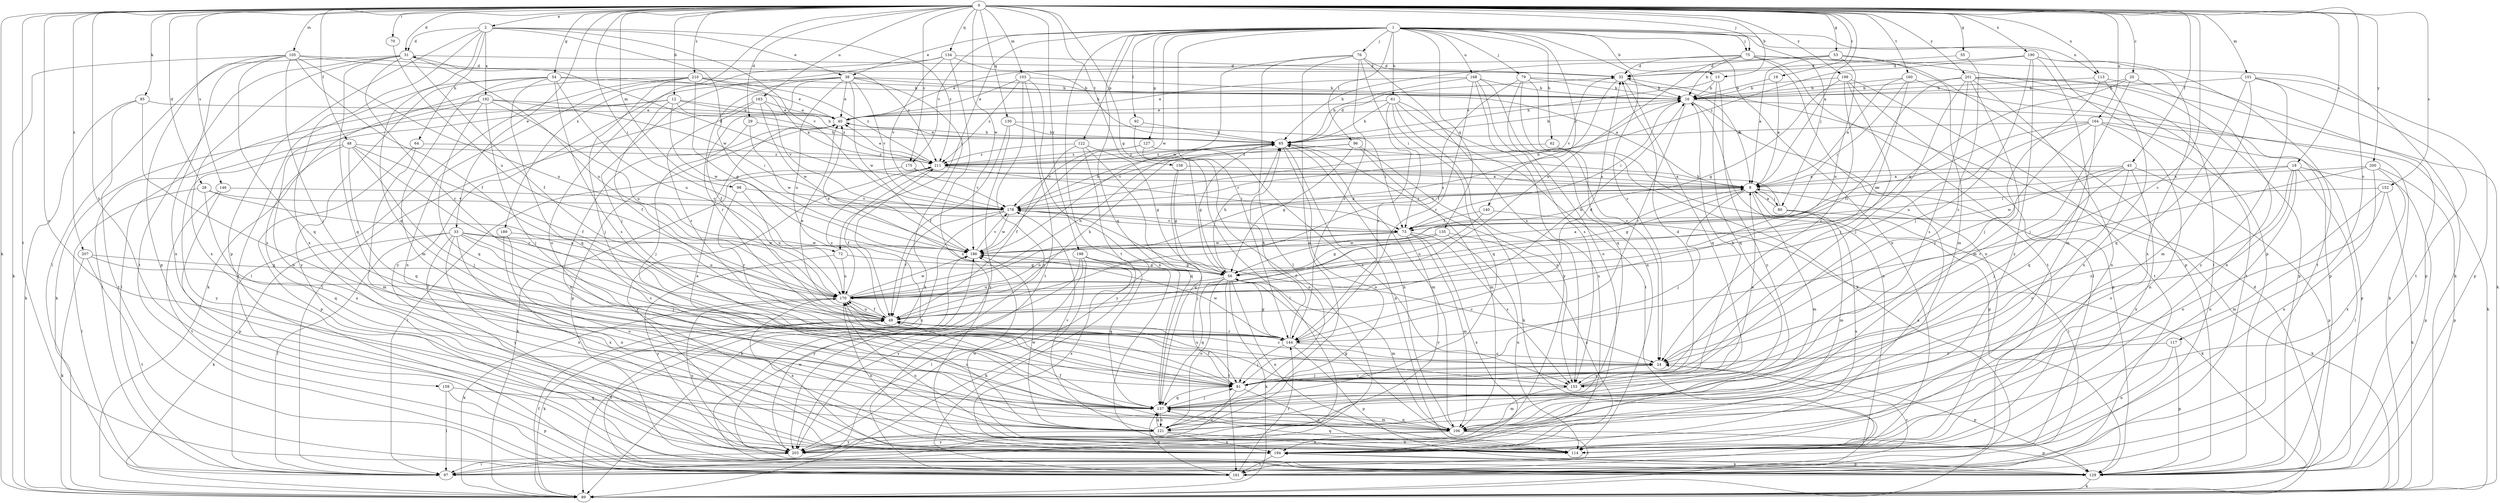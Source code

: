 strict digraph  {
0;
1;
2;
8;
12;
13;
16;
18;
19;
20;
24;
28;
29;
31;
32;
33;
38;
40;
43;
48;
49;
53;
54;
55;
56;
61;
62;
64;
65;
70;
72;
73;
75;
76;
79;
80;
81;
85;
89;
92;
96;
97;
98;
101;
103;
105;
106;
113;
114;
117;
121;
122;
127;
129;
130;
134;
135;
137;
140;
144;
146;
152;
153;
158;
159;
160;
161;
163;
164;
168;
170;
175;
178;
186;
189;
190;
192;
194;
198;
199;
200;
201;
203;
207;
210;
211;
0 -> 2  [label=a];
0 -> 8  [label=a];
0 -> 12  [label=b];
0 -> 13  [label=b];
0 -> 18  [label=c];
0 -> 19  [label=c];
0 -> 20  [label=c];
0 -> 24  [label=c];
0 -> 28  [label=d];
0 -> 29  [label=d];
0 -> 31  [label=d];
0 -> 33  [label=e];
0 -> 43  [label=f];
0 -> 48  [label=f];
0 -> 53  [label=g];
0 -> 54  [label=g];
0 -> 55  [label=g];
0 -> 56  [label=g];
0 -> 70  [label=i];
0 -> 72  [label=i];
0 -> 75  [label=j];
0 -> 85  [label=k];
0 -> 89  [label=k];
0 -> 98  [label=m];
0 -> 101  [label=m];
0 -> 103  [label=m];
0 -> 105  [label=m];
0 -> 113  [label=n];
0 -> 117  [label=o];
0 -> 121  [label=o];
0 -> 130  [label=q];
0 -> 134  [label=q];
0 -> 146  [label=s];
0 -> 152  [label=s];
0 -> 158  [label=t];
0 -> 159  [label=t];
0 -> 160  [label=t];
0 -> 161  [label=t];
0 -> 163  [label=u];
0 -> 164  [label=u];
0 -> 175  [label=v];
0 -> 186  [label=w];
0 -> 189  [label=x];
0 -> 190  [label=x];
0 -> 198  [label=y];
0 -> 199  [label=y];
0 -> 200  [label=y];
0 -> 201  [label=y];
0 -> 207  [label=z];
0 -> 210  [label=z];
1 -> 13  [label=b];
1 -> 24  [label=c];
1 -> 38  [label=e];
1 -> 61  [label=h];
1 -> 62  [label=h];
1 -> 72  [label=i];
1 -> 75  [label=j];
1 -> 76  [label=j];
1 -> 79  [label=j];
1 -> 80  [label=j];
1 -> 92  [label=l];
1 -> 96  [label=l];
1 -> 113  [label=n];
1 -> 114  [label=n];
1 -> 122  [label=p];
1 -> 127  [label=p];
1 -> 129  [label=p];
1 -> 135  [label=q];
1 -> 137  [label=q];
1 -> 140  [label=r];
1 -> 144  [label=r];
1 -> 161  [label=t];
1 -> 168  [label=u];
1 -> 175  [label=v];
1 -> 186  [label=w];
2 -> 31  [label=d];
2 -> 38  [label=e];
2 -> 64  [label=h];
2 -> 129  [label=p];
2 -> 137  [label=q];
2 -> 178  [label=v];
2 -> 186  [label=w];
2 -> 192  [label=x];
2 -> 194  [label=x];
2 -> 211  [label=z];
8 -> 31  [label=d];
8 -> 56  [label=g];
8 -> 80  [label=j];
8 -> 81  [label=j];
8 -> 97  [label=l];
8 -> 106  [label=m];
8 -> 178  [label=v];
12 -> 40  [label=e];
12 -> 49  [label=f];
12 -> 65  [label=h];
12 -> 89  [label=k];
12 -> 97  [label=l];
12 -> 186  [label=w];
12 -> 211  [label=z];
13 -> 16  [label=b];
13 -> 65  [label=h];
13 -> 137  [label=q];
13 -> 203  [label=y];
16 -> 40  [label=e];
16 -> 73  [label=i];
16 -> 89  [label=k];
16 -> 114  [label=n];
16 -> 129  [label=p];
16 -> 144  [label=r];
18 -> 8  [label=a];
18 -> 73  [label=i];
18 -> 97  [label=l];
18 -> 114  [label=n];
18 -> 121  [label=o];
18 -> 129  [label=p];
18 -> 153  [label=s];
19 -> 8  [label=a];
19 -> 16  [label=b];
20 -> 16  [label=b];
20 -> 56  [label=g];
20 -> 81  [label=j];
20 -> 114  [label=n];
24 -> 81  [label=j];
24 -> 129  [label=p];
24 -> 153  [label=s];
28 -> 97  [label=l];
28 -> 137  [label=q];
28 -> 170  [label=u];
28 -> 178  [label=v];
29 -> 65  [label=h];
29 -> 81  [label=j];
29 -> 186  [label=w];
31 -> 32  [label=d];
31 -> 49  [label=f];
31 -> 97  [label=l];
31 -> 137  [label=q];
31 -> 144  [label=r];
31 -> 161  [label=t];
31 -> 170  [label=u];
31 -> 194  [label=x];
32 -> 16  [label=b];
32 -> 137  [label=q];
32 -> 170  [label=u];
32 -> 178  [label=v];
33 -> 24  [label=c];
33 -> 81  [label=j];
33 -> 89  [label=k];
33 -> 97  [label=l];
33 -> 114  [label=n];
33 -> 170  [label=u];
33 -> 186  [label=w];
33 -> 194  [label=x];
33 -> 203  [label=y];
38 -> 8  [label=a];
38 -> 16  [label=b];
38 -> 40  [label=e];
38 -> 49  [label=f];
38 -> 89  [label=k];
38 -> 144  [label=r];
38 -> 170  [label=u];
38 -> 178  [label=v];
38 -> 186  [label=w];
38 -> 203  [label=y];
40 -> 65  [label=h];
40 -> 114  [label=n];
40 -> 129  [label=p];
43 -> 8  [label=a];
43 -> 73  [label=i];
43 -> 81  [label=j];
43 -> 121  [label=o];
43 -> 129  [label=p];
43 -> 186  [label=w];
43 -> 194  [label=x];
48 -> 49  [label=f];
48 -> 81  [label=j];
48 -> 137  [label=q];
48 -> 144  [label=r];
48 -> 194  [label=x];
48 -> 203  [label=y];
48 -> 211  [label=z];
49 -> 16  [label=b];
49 -> 24  [label=c];
49 -> 40  [label=e];
49 -> 65  [label=h];
49 -> 89  [label=k];
49 -> 144  [label=r];
49 -> 170  [label=u];
49 -> 211  [label=z];
53 -> 8  [label=a];
53 -> 32  [label=d];
53 -> 65  [label=h];
53 -> 97  [label=l];
53 -> 106  [label=m];
53 -> 170  [label=u];
54 -> 16  [label=b];
54 -> 40  [label=e];
54 -> 106  [label=m];
54 -> 137  [label=q];
54 -> 153  [label=s];
54 -> 161  [label=t];
54 -> 170  [label=u];
54 -> 203  [label=y];
55 -> 24  [label=c];
55 -> 32  [label=d];
56 -> 8  [label=a];
56 -> 40  [label=e];
56 -> 65  [label=h];
56 -> 89  [label=k];
56 -> 106  [label=m];
56 -> 114  [label=n];
56 -> 121  [label=o];
56 -> 137  [label=q];
56 -> 161  [label=t];
56 -> 170  [label=u];
61 -> 40  [label=e];
61 -> 65  [label=h];
61 -> 137  [label=q];
61 -> 144  [label=r];
61 -> 161  [label=t];
61 -> 194  [label=x];
61 -> 203  [label=y];
62 -> 129  [label=p];
62 -> 211  [label=z];
64 -> 106  [label=m];
64 -> 129  [label=p];
64 -> 211  [label=z];
65 -> 16  [label=b];
65 -> 32  [label=d];
65 -> 40  [label=e];
65 -> 56  [label=g];
65 -> 106  [label=m];
65 -> 114  [label=n];
65 -> 121  [label=o];
65 -> 153  [label=s];
65 -> 211  [label=z];
70 -> 170  [label=u];
72 -> 56  [label=g];
72 -> 170  [label=u];
72 -> 203  [label=y];
73 -> 106  [label=m];
73 -> 153  [label=s];
73 -> 170  [label=u];
73 -> 178  [label=v];
73 -> 186  [label=w];
73 -> 194  [label=x];
73 -> 203  [label=y];
75 -> 16  [label=b];
75 -> 32  [label=d];
75 -> 40  [label=e];
75 -> 89  [label=k];
75 -> 114  [label=n];
75 -> 129  [label=p];
75 -> 161  [label=t];
75 -> 170  [label=u];
76 -> 32  [label=d];
76 -> 73  [label=i];
76 -> 97  [label=l];
76 -> 121  [label=o];
76 -> 144  [label=r];
76 -> 153  [label=s];
76 -> 186  [label=w];
79 -> 8  [label=a];
79 -> 16  [label=b];
79 -> 49  [label=f];
79 -> 89  [label=k];
79 -> 114  [label=n];
79 -> 137  [label=q];
80 -> 8  [label=a];
80 -> 65  [label=h];
80 -> 89  [label=k];
80 -> 106  [label=m];
80 -> 194  [label=x];
81 -> 24  [label=c];
81 -> 49  [label=f];
81 -> 114  [label=n];
81 -> 137  [label=q];
81 -> 203  [label=y];
85 -> 40  [label=e];
85 -> 89  [label=k];
85 -> 153  [label=s];
85 -> 161  [label=t];
89 -> 32  [label=d];
89 -> 49  [label=f];
92 -> 65  [label=h];
92 -> 97  [label=l];
96 -> 56  [label=g];
96 -> 89  [label=k];
96 -> 106  [label=m];
96 -> 178  [label=v];
96 -> 211  [label=z];
98 -> 144  [label=r];
98 -> 170  [label=u];
98 -> 178  [label=v];
101 -> 16  [label=b];
101 -> 106  [label=m];
101 -> 129  [label=p];
101 -> 137  [label=q];
101 -> 161  [label=t];
101 -> 203  [label=y];
103 -> 16  [label=b];
103 -> 40  [label=e];
103 -> 114  [label=n];
103 -> 161  [label=t];
103 -> 203  [label=y];
103 -> 211  [label=z];
105 -> 32  [label=d];
105 -> 49  [label=f];
105 -> 81  [label=j];
105 -> 89  [label=k];
105 -> 129  [label=p];
105 -> 137  [label=q];
105 -> 170  [label=u];
105 -> 194  [label=x];
105 -> 211  [label=z];
106 -> 40  [label=e];
106 -> 49  [label=f];
106 -> 56  [label=g];
106 -> 65  [label=h];
106 -> 129  [label=p];
106 -> 137  [label=q];
106 -> 161  [label=t];
106 -> 194  [label=x];
106 -> 203  [label=y];
113 -> 16  [label=b];
113 -> 81  [label=j];
113 -> 129  [label=p];
113 -> 194  [label=x];
114 -> 137  [label=q];
114 -> 170  [label=u];
114 -> 186  [label=w];
117 -> 24  [label=c];
117 -> 114  [label=n];
117 -> 129  [label=p];
121 -> 114  [label=n];
121 -> 137  [label=q];
121 -> 170  [label=u];
121 -> 178  [label=v];
121 -> 186  [label=w];
121 -> 194  [label=x];
121 -> 203  [label=y];
122 -> 49  [label=f];
122 -> 56  [label=g];
122 -> 137  [label=q];
122 -> 203  [label=y];
122 -> 211  [label=z];
127 -> 121  [label=o];
127 -> 153  [label=s];
127 -> 178  [label=v];
127 -> 211  [label=z];
129 -> 89  [label=k];
129 -> 186  [label=w];
129 -> 194  [label=x];
129 -> 211  [label=z];
130 -> 49  [label=f];
130 -> 65  [label=h];
130 -> 73  [label=i];
130 -> 203  [label=y];
134 -> 32  [label=d];
134 -> 65  [label=h];
134 -> 81  [label=j];
134 -> 121  [label=o];
134 -> 178  [label=v];
134 -> 194  [label=x];
135 -> 49  [label=f];
135 -> 56  [label=g];
135 -> 114  [label=n];
135 -> 186  [label=w];
135 -> 194  [label=x];
137 -> 81  [label=j];
137 -> 106  [label=m];
137 -> 121  [label=o];
140 -> 73  [label=i];
140 -> 89  [label=k];
140 -> 170  [label=u];
144 -> 24  [label=c];
144 -> 32  [label=d];
144 -> 56  [label=g];
144 -> 65  [label=h];
144 -> 81  [label=j];
144 -> 129  [label=p];
144 -> 186  [label=w];
146 -> 129  [label=p];
146 -> 161  [label=t];
146 -> 178  [label=v];
152 -> 89  [label=k];
152 -> 106  [label=m];
152 -> 121  [label=o];
152 -> 178  [label=v];
153 -> 8  [label=a];
153 -> 16  [label=b];
153 -> 32  [label=d];
153 -> 106  [label=m];
153 -> 170  [label=u];
158 -> 8  [label=a];
158 -> 56  [label=g];
158 -> 137  [label=q];
159 -> 97  [label=l];
159 -> 129  [label=p];
159 -> 137  [label=q];
160 -> 8  [label=a];
160 -> 16  [label=b];
160 -> 73  [label=i];
160 -> 129  [label=p];
160 -> 170  [label=u];
161 -> 24  [label=c];
161 -> 49  [label=f];
161 -> 137  [label=q];
161 -> 144  [label=r];
163 -> 40  [label=e];
163 -> 97  [label=l];
163 -> 144  [label=r];
163 -> 178  [label=v];
163 -> 186  [label=w];
164 -> 24  [label=c];
164 -> 65  [label=h];
164 -> 89  [label=k];
164 -> 114  [label=n];
164 -> 129  [label=p];
164 -> 137  [label=q];
164 -> 170  [label=u];
164 -> 186  [label=w];
168 -> 16  [label=b];
168 -> 24  [label=c];
168 -> 40  [label=e];
168 -> 65  [label=h];
168 -> 121  [label=o];
168 -> 144  [label=r];
168 -> 153  [label=s];
170 -> 49  [label=f];
170 -> 65  [label=h];
170 -> 89  [label=k];
170 -> 114  [label=n];
170 -> 186  [label=w];
170 -> 194  [label=x];
175 -> 8  [label=a];
175 -> 97  [label=l];
175 -> 178  [label=v];
178 -> 8  [label=a];
178 -> 16  [label=b];
178 -> 49  [label=f];
178 -> 65  [label=h];
178 -> 73  [label=i];
178 -> 81  [label=j];
178 -> 89  [label=k];
178 -> 186  [label=w];
186 -> 56  [label=g];
186 -> 178  [label=v];
186 -> 203  [label=y];
189 -> 121  [label=o];
189 -> 186  [label=w];
189 -> 194  [label=x];
190 -> 32  [label=d];
190 -> 81  [label=j];
190 -> 106  [label=m];
190 -> 161  [label=t];
190 -> 194  [label=x];
190 -> 203  [label=y];
190 -> 211  [label=z];
192 -> 40  [label=e];
192 -> 73  [label=i];
192 -> 81  [label=j];
192 -> 97  [label=l];
192 -> 121  [label=o];
192 -> 137  [label=q];
192 -> 170  [label=u];
194 -> 8  [label=a];
194 -> 129  [label=p];
194 -> 161  [label=t];
198 -> 24  [label=c];
198 -> 56  [label=g];
198 -> 89  [label=k];
198 -> 97  [label=l];
198 -> 137  [label=q];
198 -> 194  [label=x];
198 -> 203  [label=y];
199 -> 16  [label=b];
199 -> 24  [label=c];
199 -> 56  [label=g];
199 -> 81  [label=j];
199 -> 97  [label=l];
199 -> 161  [label=t];
200 -> 8  [label=a];
200 -> 114  [label=n];
200 -> 129  [label=p];
200 -> 144  [label=r];
200 -> 194  [label=x];
201 -> 16  [label=b];
201 -> 49  [label=f];
201 -> 81  [label=j];
201 -> 89  [label=k];
201 -> 106  [label=m];
201 -> 114  [label=n];
201 -> 129  [label=p];
201 -> 153  [label=s];
201 -> 161  [label=t];
203 -> 97  [label=l];
203 -> 170  [label=u];
207 -> 49  [label=f];
207 -> 56  [label=g];
207 -> 89  [label=k];
207 -> 161  [label=t];
210 -> 8  [label=a];
210 -> 16  [label=b];
210 -> 56  [label=g];
210 -> 81  [label=j];
210 -> 89  [label=k];
210 -> 97  [label=l];
210 -> 114  [label=n];
210 -> 211  [label=z];
211 -> 8  [label=a];
211 -> 40  [label=e];
211 -> 49  [label=f];
211 -> 73  [label=i];
211 -> 89  [label=k];
211 -> 203  [label=y];
}
